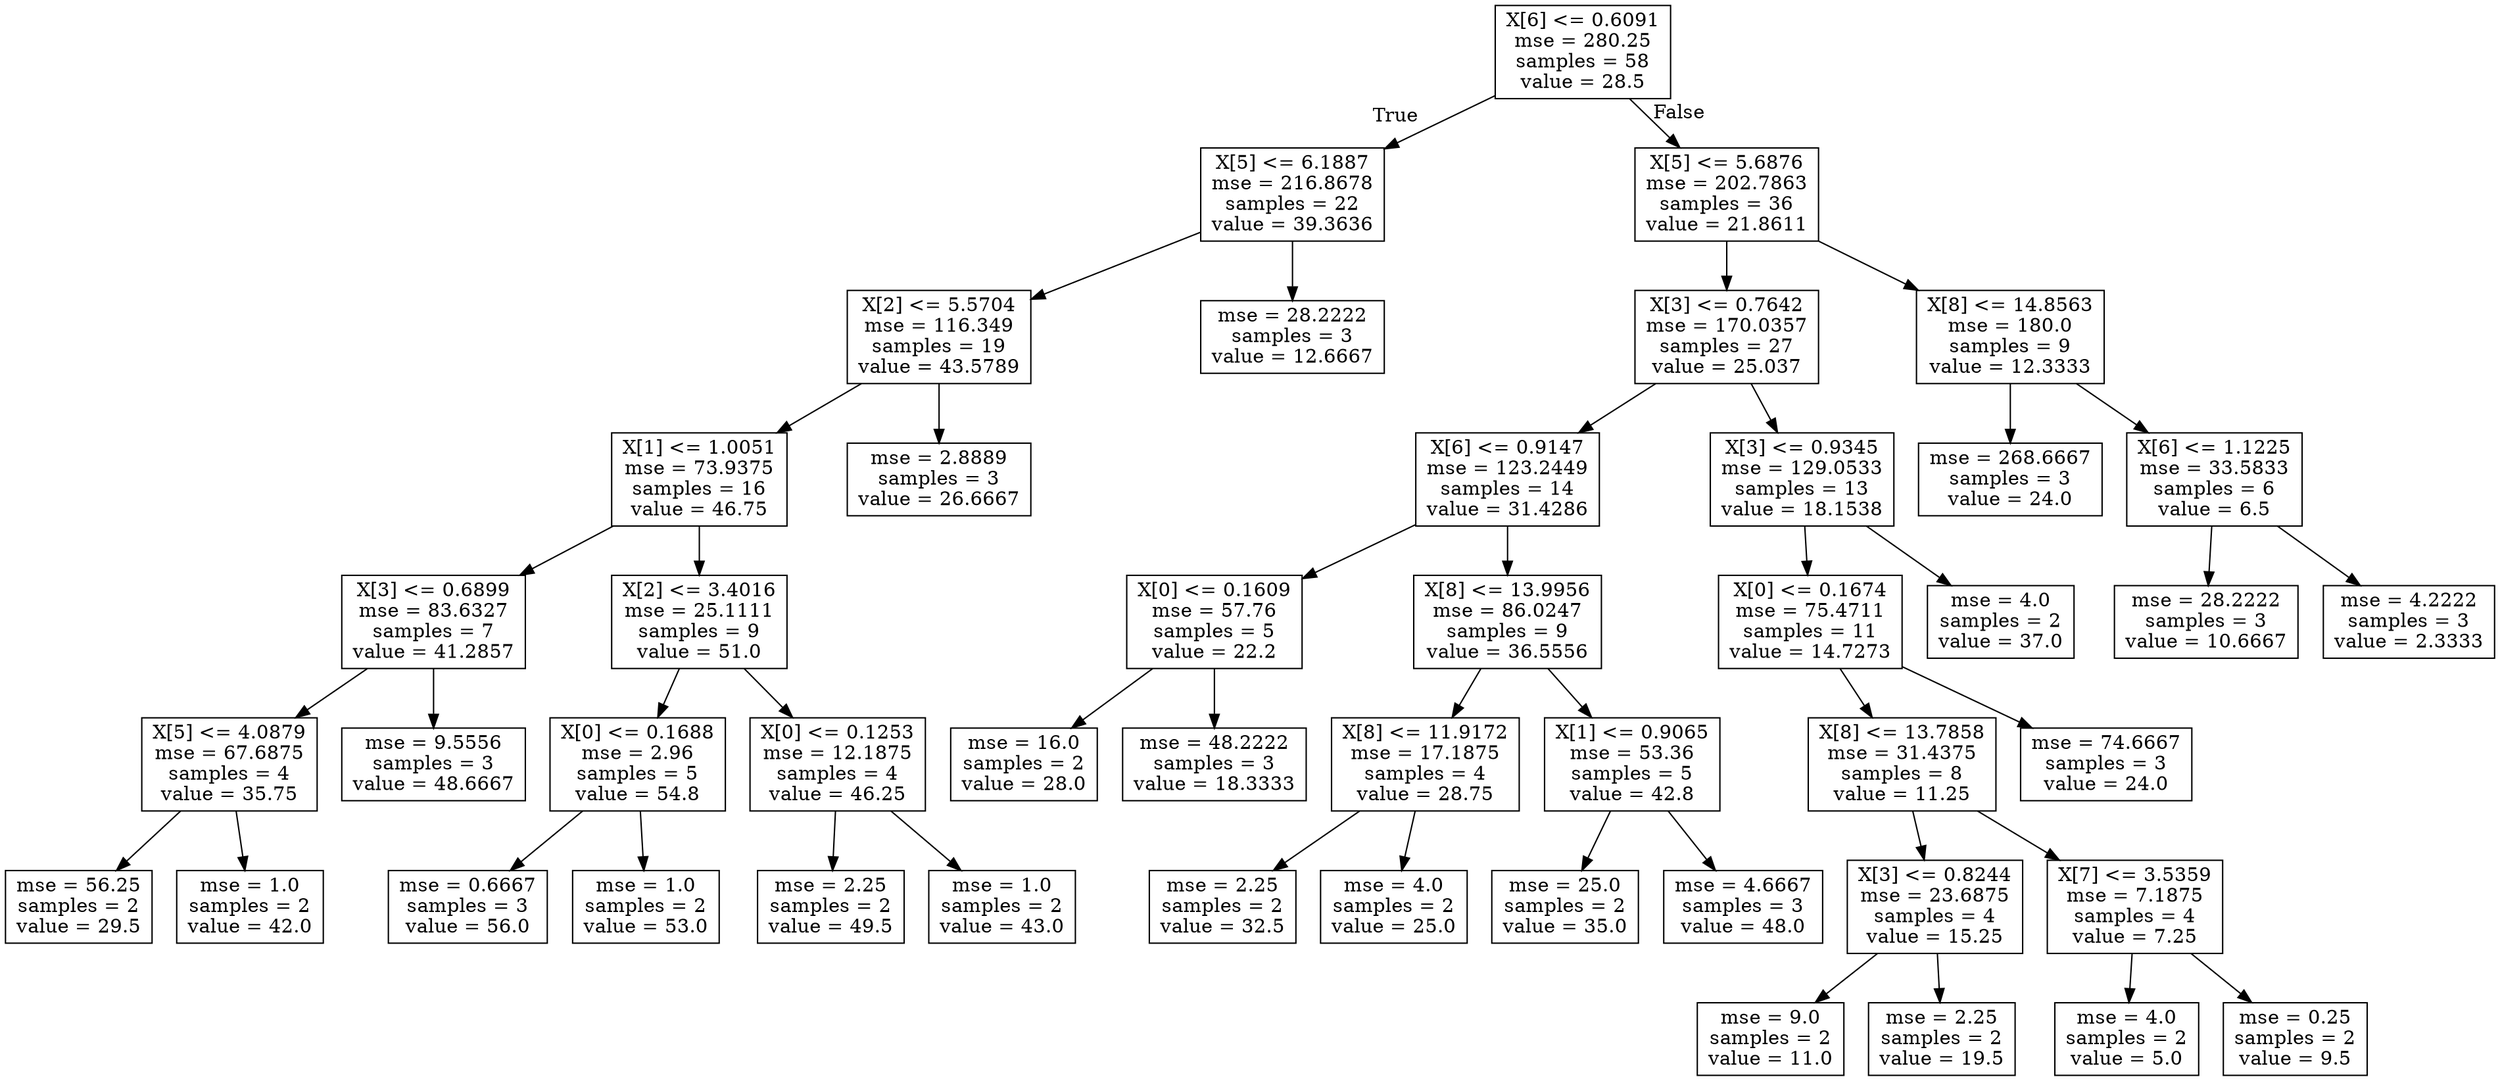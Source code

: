 digraph Tree {
node [shape=box] ;
0 [label="X[6] <= 0.6091\nmse = 280.25\nsamples = 58\nvalue = 28.5"] ;
1 [label="X[5] <= 6.1887\nmse = 216.8678\nsamples = 22\nvalue = 39.3636"] ;
0 -> 1 [labeldistance=2.5, labelangle=45, headlabel="True"] ;
2 [label="X[2] <= 5.5704\nmse = 116.349\nsamples = 19\nvalue = 43.5789"] ;
1 -> 2 ;
3 [label="X[1] <= 1.0051\nmse = 73.9375\nsamples = 16\nvalue = 46.75"] ;
2 -> 3 ;
4 [label="X[3] <= 0.6899\nmse = 83.6327\nsamples = 7\nvalue = 41.2857"] ;
3 -> 4 ;
5 [label="X[5] <= 4.0879\nmse = 67.6875\nsamples = 4\nvalue = 35.75"] ;
4 -> 5 ;
6 [label="mse = 56.25\nsamples = 2\nvalue = 29.5"] ;
5 -> 6 ;
7 [label="mse = 1.0\nsamples = 2\nvalue = 42.0"] ;
5 -> 7 ;
8 [label="mse = 9.5556\nsamples = 3\nvalue = 48.6667"] ;
4 -> 8 ;
9 [label="X[2] <= 3.4016\nmse = 25.1111\nsamples = 9\nvalue = 51.0"] ;
3 -> 9 ;
10 [label="X[0] <= 0.1688\nmse = 2.96\nsamples = 5\nvalue = 54.8"] ;
9 -> 10 ;
11 [label="mse = 0.6667\nsamples = 3\nvalue = 56.0"] ;
10 -> 11 ;
12 [label="mse = 1.0\nsamples = 2\nvalue = 53.0"] ;
10 -> 12 ;
13 [label="X[0] <= 0.1253\nmse = 12.1875\nsamples = 4\nvalue = 46.25"] ;
9 -> 13 ;
14 [label="mse = 2.25\nsamples = 2\nvalue = 49.5"] ;
13 -> 14 ;
15 [label="mse = 1.0\nsamples = 2\nvalue = 43.0"] ;
13 -> 15 ;
16 [label="mse = 2.8889\nsamples = 3\nvalue = 26.6667"] ;
2 -> 16 ;
17 [label="mse = 28.2222\nsamples = 3\nvalue = 12.6667"] ;
1 -> 17 ;
18 [label="X[5] <= 5.6876\nmse = 202.7863\nsamples = 36\nvalue = 21.8611"] ;
0 -> 18 [labeldistance=2.5, labelangle=-45, headlabel="False"] ;
19 [label="X[3] <= 0.7642\nmse = 170.0357\nsamples = 27\nvalue = 25.037"] ;
18 -> 19 ;
20 [label="X[6] <= 0.9147\nmse = 123.2449\nsamples = 14\nvalue = 31.4286"] ;
19 -> 20 ;
21 [label="X[0] <= 0.1609\nmse = 57.76\nsamples = 5\nvalue = 22.2"] ;
20 -> 21 ;
22 [label="mse = 16.0\nsamples = 2\nvalue = 28.0"] ;
21 -> 22 ;
23 [label="mse = 48.2222\nsamples = 3\nvalue = 18.3333"] ;
21 -> 23 ;
24 [label="X[8] <= 13.9956\nmse = 86.0247\nsamples = 9\nvalue = 36.5556"] ;
20 -> 24 ;
25 [label="X[8] <= 11.9172\nmse = 17.1875\nsamples = 4\nvalue = 28.75"] ;
24 -> 25 ;
26 [label="mse = 2.25\nsamples = 2\nvalue = 32.5"] ;
25 -> 26 ;
27 [label="mse = 4.0\nsamples = 2\nvalue = 25.0"] ;
25 -> 27 ;
28 [label="X[1] <= 0.9065\nmse = 53.36\nsamples = 5\nvalue = 42.8"] ;
24 -> 28 ;
29 [label="mse = 25.0\nsamples = 2\nvalue = 35.0"] ;
28 -> 29 ;
30 [label="mse = 4.6667\nsamples = 3\nvalue = 48.0"] ;
28 -> 30 ;
31 [label="X[3] <= 0.9345\nmse = 129.0533\nsamples = 13\nvalue = 18.1538"] ;
19 -> 31 ;
32 [label="X[0] <= 0.1674\nmse = 75.4711\nsamples = 11\nvalue = 14.7273"] ;
31 -> 32 ;
33 [label="X[8] <= 13.7858\nmse = 31.4375\nsamples = 8\nvalue = 11.25"] ;
32 -> 33 ;
34 [label="X[3] <= 0.8244\nmse = 23.6875\nsamples = 4\nvalue = 15.25"] ;
33 -> 34 ;
35 [label="mse = 9.0\nsamples = 2\nvalue = 11.0"] ;
34 -> 35 ;
36 [label="mse = 2.25\nsamples = 2\nvalue = 19.5"] ;
34 -> 36 ;
37 [label="X[7] <= 3.5359\nmse = 7.1875\nsamples = 4\nvalue = 7.25"] ;
33 -> 37 ;
38 [label="mse = 4.0\nsamples = 2\nvalue = 5.0"] ;
37 -> 38 ;
39 [label="mse = 0.25\nsamples = 2\nvalue = 9.5"] ;
37 -> 39 ;
40 [label="mse = 74.6667\nsamples = 3\nvalue = 24.0"] ;
32 -> 40 ;
41 [label="mse = 4.0\nsamples = 2\nvalue = 37.0"] ;
31 -> 41 ;
42 [label="X[8] <= 14.8563\nmse = 180.0\nsamples = 9\nvalue = 12.3333"] ;
18 -> 42 ;
43 [label="mse = 268.6667\nsamples = 3\nvalue = 24.0"] ;
42 -> 43 ;
44 [label="X[6] <= 1.1225\nmse = 33.5833\nsamples = 6\nvalue = 6.5"] ;
42 -> 44 ;
45 [label="mse = 28.2222\nsamples = 3\nvalue = 10.6667"] ;
44 -> 45 ;
46 [label="mse = 4.2222\nsamples = 3\nvalue = 2.3333"] ;
44 -> 46 ;
}